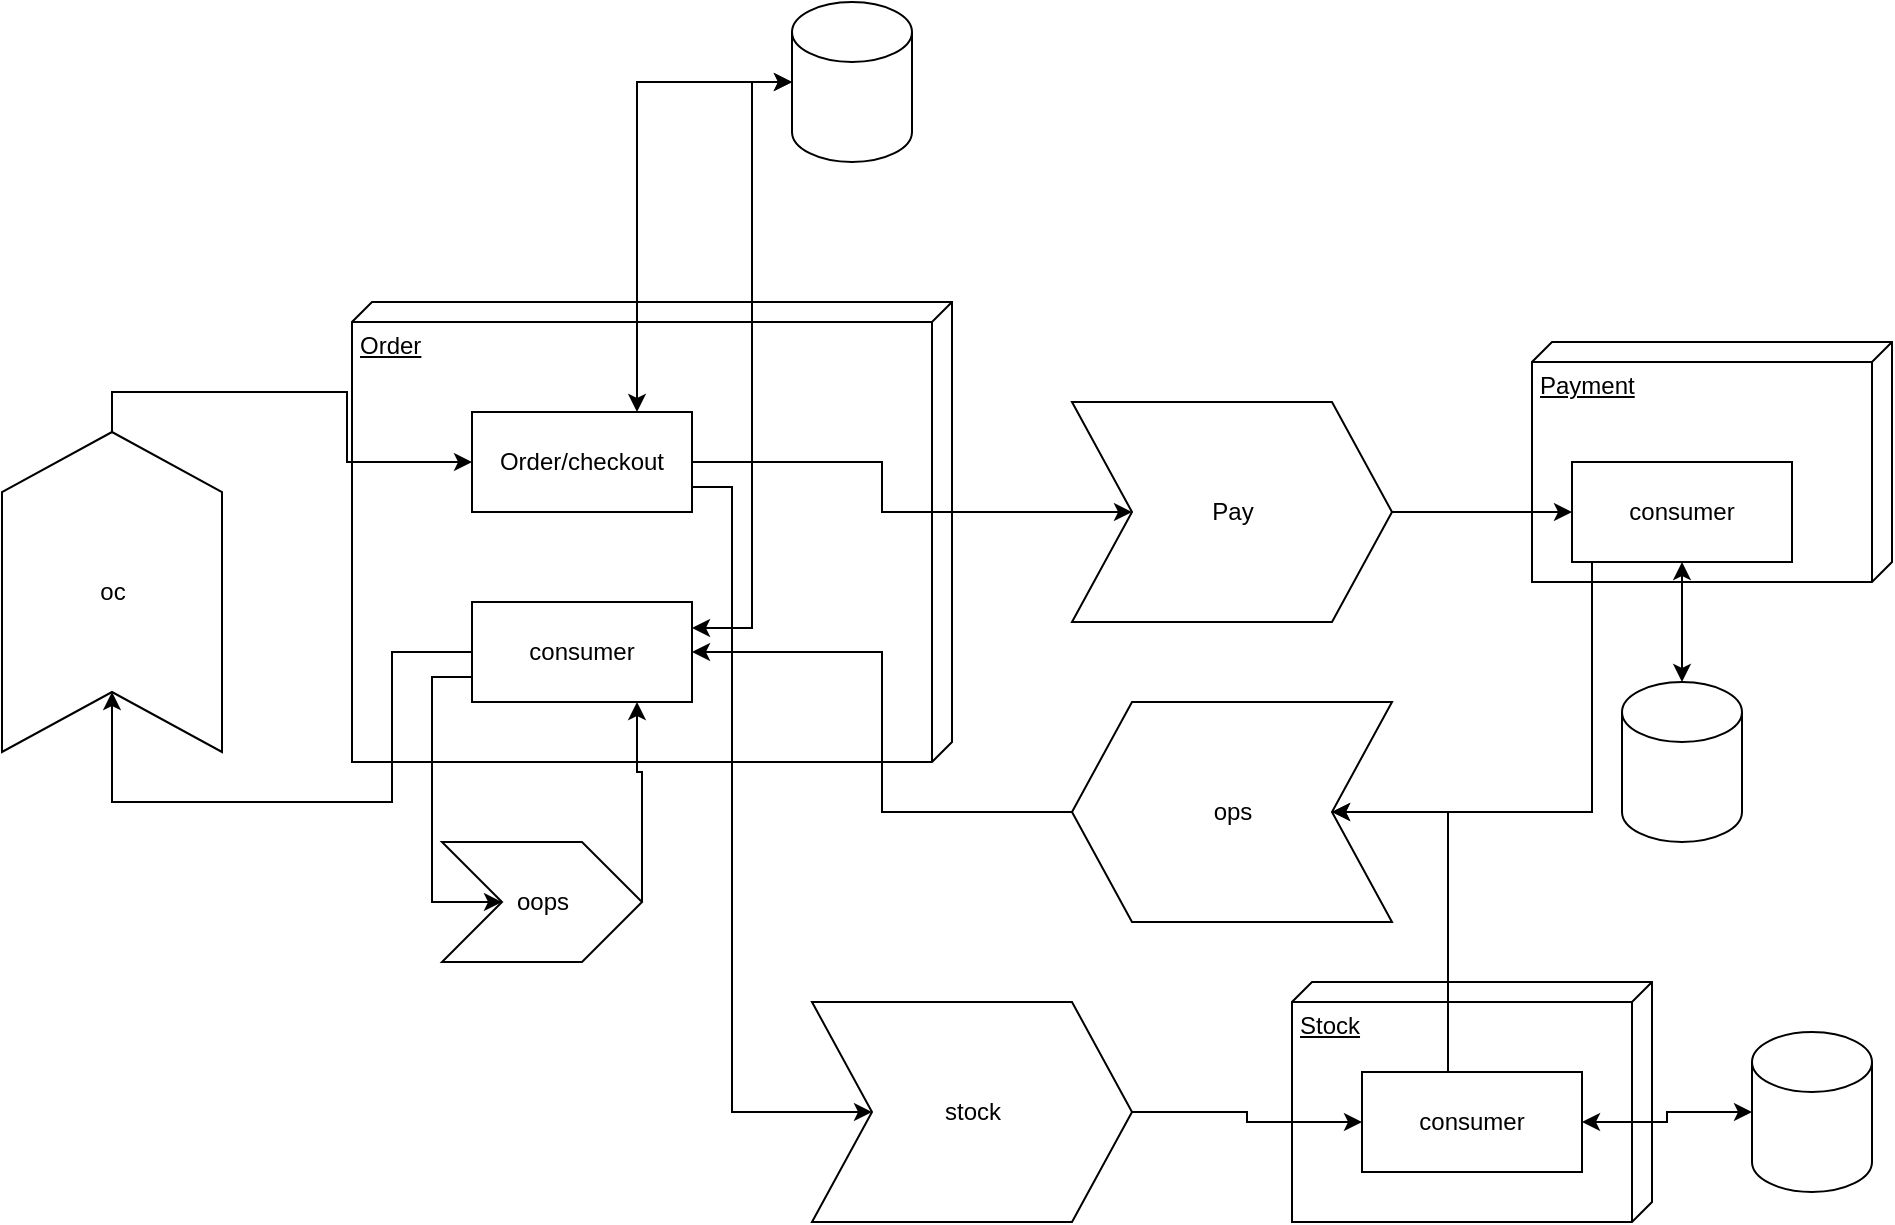 <mxfile version="21.3.2" type="device">
  <diagram id="C5RBs43oDa-KdzZeNtuy" name="Page-1">
    <mxGraphModel dx="1509" dy="808" grid="1" gridSize="10" guides="1" tooltips="1" connect="1" arrows="1" fold="1" page="1" pageScale="1" pageWidth="1169" pageHeight="827" math="0" shadow="0">
      <root>
        <mxCell id="WIyWlLk6GJQsqaUBKTNV-0" />
        <mxCell id="WIyWlLk6GJQsqaUBKTNV-1" parent="WIyWlLk6GJQsqaUBKTNV-0" />
        <mxCell id="HPBWSslRfqFjwyXkaJzj-9" value="" style="group" vertex="1" connectable="0" parent="WIyWlLk6GJQsqaUBKTNV-1">
          <mxGeometry x="755" y="560" width="180" height="120" as="geometry" />
        </mxCell>
        <mxCell id="HPBWSslRfqFjwyXkaJzj-4" value="Stock" style="verticalAlign=top;align=left;spacingTop=8;spacingLeft=2;spacingRight=12;shape=cube;size=10;direction=south;fontStyle=4;html=1;whiteSpace=wrap;" vertex="1" parent="HPBWSslRfqFjwyXkaJzj-9">
          <mxGeometry width="180" height="120" as="geometry" />
        </mxCell>
        <mxCell id="HPBWSslRfqFjwyXkaJzj-8" value="consumer" style="html=1;whiteSpace=wrap;" vertex="1" parent="HPBWSslRfqFjwyXkaJzj-9">
          <mxGeometry x="35" y="45" width="110" height="50" as="geometry" />
        </mxCell>
        <mxCell id="HPBWSslRfqFjwyXkaJzj-10" value="" style="group" vertex="1" connectable="0" parent="WIyWlLk6GJQsqaUBKTNV-1">
          <mxGeometry x="875" y="240" width="180" height="120" as="geometry" />
        </mxCell>
        <mxCell id="HPBWSslRfqFjwyXkaJzj-3" value="Payment" style="verticalAlign=top;align=left;spacingTop=8;spacingLeft=2;spacingRight=12;shape=cube;size=10;direction=south;fontStyle=4;html=1;whiteSpace=wrap;" vertex="1" parent="HPBWSslRfqFjwyXkaJzj-10">
          <mxGeometry width="180" height="120" as="geometry" />
        </mxCell>
        <mxCell id="HPBWSslRfqFjwyXkaJzj-7" value="consumer" style="html=1;whiteSpace=wrap;" vertex="1" parent="HPBWSslRfqFjwyXkaJzj-10">
          <mxGeometry x="20" y="60" width="110" height="50" as="geometry" />
        </mxCell>
        <mxCell id="HPBWSslRfqFjwyXkaJzj-11" value="" style="group" vertex="1" connectable="0" parent="WIyWlLk6GJQsqaUBKTNV-1">
          <mxGeometry x="285" y="220" width="300" height="230" as="geometry" />
        </mxCell>
        <mxCell id="HPBWSslRfqFjwyXkaJzj-2" value="Order" style="verticalAlign=top;align=left;spacingTop=8;spacingLeft=2;spacingRight=12;shape=cube;size=10;direction=south;fontStyle=4;html=1;whiteSpace=wrap;" vertex="1" parent="HPBWSslRfqFjwyXkaJzj-11">
          <mxGeometry width="300" height="230" as="geometry" />
        </mxCell>
        <mxCell id="HPBWSslRfqFjwyXkaJzj-5" value="Order/checkout" style="html=1;whiteSpace=wrap;" vertex="1" parent="HPBWSslRfqFjwyXkaJzj-11">
          <mxGeometry x="60" y="55" width="110" height="50" as="geometry" />
        </mxCell>
        <mxCell id="HPBWSslRfqFjwyXkaJzj-6" value="consumer" style="html=1;whiteSpace=wrap;" vertex="1" parent="HPBWSslRfqFjwyXkaJzj-11">
          <mxGeometry x="60" y="150" width="110" height="50" as="geometry" />
        </mxCell>
        <mxCell id="HPBWSslRfqFjwyXkaJzj-13" style="edgeStyle=orthogonalEdgeStyle;rounded=0;orthogonalLoop=1;jettySize=auto;html=1;entryX=1;entryY=0.25;entryDx=0;entryDy=0;startArrow=classic;startFill=1;" edge="1" parent="WIyWlLk6GJQsqaUBKTNV-1" source="HPBWSslRfqFjwyXkaJzj-12" target="HPBWSslRfqFjwyXkaJzj-6">
          <mxGeometry relative="1" as="geometry">
            <Array as="points">
              <mxPoint x="485" y="110" />
              <mxPoint x="485" y="383" />
              <mxPoint x="455" y="383" />
            </Array>
          </mxGeometry>
        </mxCell>
        <mxCell id="HPBWSslRfqFjwyXkaJzj-12" value="" style="shape=cylinder3;whiteSpace=wrap;html=1;boundedLbl=1;backgroundOutline=1;size=15;" vertex="1" parent="WIyWlLk6GJQsqaUBKTNV-1">
          <mxGeometry x="505" y="70" width="60" height="80" as="geometry" />
        </mxCell>
        <mxCell id="HPBWSslRfqFjwyXkaJzj-15" value="" style="shape=cylinder3;whiteSpace=wrap;html=1;boundedLbl=1;backgroundOutline=1;size=15;" vertex="1" parent="WIyWlLk6GJQsqaUBKTNV-1">
          <mxGeometry x="985" y="585" width="60" height="80" as="geometry" />
        </mxCell>
        <mxCell id="HPBWSslRfqFjwyXkaJzj-16" style="edgeStyle=orthogonalEdgeStyle;rounded=0;orthogonalLoop=1;jettySize=auto;html=1;entryX=0.5;entryY=1;entryDx=0;entryDy=0;startArrow=classic;startFill=1;" edge="1" parent="WIyWlLk6GJQsqaUBKTNV-1" source="HPBWSslRfqFjwyXkaJzj-17" target="HPBWSslRfqFjwyXkaJzj-7">
          <mxGeometry relative="1" as="geometry">
            <mxPoint x="955" y="390" as="targetPoint" />
          </mxGeometry>
        </mxCell>
        <mxCell id="HPBWSslRfqFjwyXkaJzj-17" value="" style="shape=cylinder3;whiteSpace=wrap;html=1;boundedLbl=1;backgroundOutline=1;size=15;" vertex="1" parent="WIyWlLk6GJQsqaUBKTNV-1">
          <mxGeometry x="920" y="410" width="60" height="80" as="geometry" />
        </mxCell>
        <mxCell id="HPBWSslRfqFjwyXkaJzj-18" style="edgeStyle=orthogonalEdgeStyle;rounded=0;orthogonalLoop=1;jettySize=auto;html=1;exitX=0.75;exitY=0;exitDx=0;exitDy=0;entryX=0;entryY=0.5;entryDx=0;entryDy=0;entryPerimeter=0;startArrow=classic;startFill=1;" edge="1" parent="WIyWlLk6GJQsqaUBKTNV-1" source="HPBWSslRfqFjwyXkaJzj-5" target="HPBWSslRfqFjwyXkaJzj-12">
          <mxGeometry relative="1" as="geometry" />
        </mxCell>
        <mxCell id="HPBWSslRfqFjwyXkaJzj-21" style="edgeStyle=orthogonalEdgeStyle;rounded=0;orthogonalLoop=1;jettySize=auto;html=1;exitX=1;exitY=0.5;exitDx=0;exitDy=0;exitPerimeter=0;entryX=0;entryY=0.5;entryDx=0;entryDy=0;" edge="1" parent="WIyWlLk6GJQsqaUBKTNV-1" source="HPBWSslRfqFjwyXkaJzj-19" target="HPBWSslRfqFjwyXkaJzj-7">
          <mxGeometry relative="1" as="geometry" />
        </mxCell>
        <mxCell id="HPBWSslRfqFjwyXkaJzj-19" value="Pay" style="html=1;shadow=0;dashed=0;align=center;verticalAlign=middle;shape=mxgraph.arrows2.arrow;dy=0;dx=30;notch=30;" vertex="1" parent="WIyWlLk6GJQsqaUBKTNV-1">
          <mxGeometry x="645" y="270" width="160" height="110" as="geometry" />
        </mxCell>
        <mxCell id="HPBWSslRfqFjwyXkaJzj-20" style="edgeStyle=orthogonalEdgeStyle;rounded=0;orthogonalLoop=1;jettySize=auto;html=1;exitX=1;exitY=0.5;exitDx=0;exitDy=0;entryX=0;entryY=0.5;entryDx=30;entryDy=0;entryPerimeter=0;" edge="1" parent="WIyWlLk6GJQsqaUBKTNV-1" source="HPBWSslRfqFjwyXkaJzj-5" target="HPBWSslRfqFjwyXkaJzj-19">
          <mxGeometry relative="1" as="geometry" />
        </mxCell>
        <mxCell id="HPBWSslRfqFjwyXkaJzj-26" style="edgeStyle=orthogonalEdgeStyle;rounded=0;orthogonalLoop=1;jettySize=auto;html=1;exitX=1;exitY=0.5;exitDx=0;exitDy=0;exitPerimeter=0;entryX=1;entryY=0.5;entryDx=0;entryDy=0;" edge="1" parent="WIyWlLk6GJQsqaUBKTNV-1" source="HPBWSslRfqFjwyXkaJzj-23" target="HPBWSslRfqFjwyXkaJzj-6">
          <mxGeometry relative="1" as="geometry" />
        </mxCell>
        <mxCell id="HPBWSslRfqFjwyXkaJzj-23" value="ops" style="html=1;shadow=0;dashed=0;align=center;verticalAlign=middle;shape=mxgraph.arrows2.arrow;dy=0;dx=30;notch=30;direction=west;" vertex="1" parent="WIyWlLk6GJQsqaUBKTNV-1">
          <mxGeometry x="645" y="420" width="160" height="110" as="geometry" />
        </mxCell>
        <mxCell id="HPBWSslRfqFjwyXkaJzj-24" style="edgeStyle=orthogonalEdgeStyle;rounded=0;orthogonalLoop=1;jettySize=auto;html=1;exitX=0.25;exitY=1;exitDx=0;exitDy=0;entryX=0;entryY=0.5;entryDx=30;entryDy=0;entryPerimeter=0;" edge="1" parent="WIyWlLk6GJQsqaUBKTNV-1" source="HPBWSslRfqFjwyXkaJzj-7" target="HPBWSslRfqFjwyXkaJzj-23">
          <mxGeometry relative="1" as="geometry">
            <Array as="points">
              <mxPoint x="905" y="350" />
              <mxPoint x="905" y="475" />
            </Array>
          </mxGeometry>
        </mxCell>
        <mxCell id="HPBWSslRfqFjwyXkaJzj-25" style="edgeStyle=orthogonalEdgeStyle;rounded=0;orthogonalLoop=1;jettySize=auto;html=1;exitX=0.75;exitY=0;exitDx=0;exitDy=0;entryX=0;entryY=0.5;entryDx=30;entryDy=0;entryPerimeter=0;" edge="1" parent="WIyWlLk6GJQsqaUBKTNV-1" source="HPBWSslRfqFjwyXkaJzj-8" target="HPBWSslRfqFjwyXkaJzj-23">
          <mxGeometry relative="1" as="geometry">
            <Array as="points">
              <mxPoint x="833" y="475" />
            </Array>
          </mxGeometry>
        </mxCell>
        <mxCell id="HPBWSslRfqFjwyXkaJzj-30" style="edgeStyle=orthogonalEdgeStyle;rounded=0;orthogonalLoop=1;jettySize=auto;html=1;exitX=1;exitY=0.5;exitDx=0;exitDy=0;exitPerimeter=0;entryX=0;entryY=0.5;entryDx=0;entryDy=0;" edge="1" parent="WIyWlLk6GJQsqaUBKTNV-1" source="HPBWSslRfqFjwyXkaJzj-27" target="HPBWSslRfqFjwyXkaJzj-5">
          <mxGeometry relative="1" as="geometry" />
        </mxCell>
        <mxCell id="HPBWSslRfqFjwyXkaJzj-27" value="oc" style="html=1;shadow=0;dashed=0;align=center;verticalAlign=middle;shape=mxgraph.arrows2.arrow;dy=0;dx=30;notch=30;direction=north;" vertex="1" parent="WIyWlLk6GJQsqaUBKTNV-1">
          <mxGeometry x="110" y="285" width="110" height="160" as="geometry" />
        </mxCell>
        <mxCell id="HPBWSslRfqFjwyXkaJzj-32" style="edgeStyle=orthogonalEdgeStyle;rounded=0;orthogonalLoop=1;jettySize=auto;html=1;exitX=1;exitY=0.5;exitDx=0;exitDy=0;exitPerimeter=0;entryX=0;entryY=0.5;entryDx=0;entryDy=0;" edge="1" parent="WIyWlLk6GJQsqaUBKTNV-1" source="HPBWSslRfqFjwyXkaJzj-28" target="HPBWSslRfqFjwyXkaJzj-8">
          <mxGeometry relative="1" as="geometry" />
        </mxCell>
        <mxCell id="HPBWSslRfqFjwyXkaJzj-28" value="stock" style="html=1;shadow=0;dashed=0;align=center;verticalAlign=middle;shape=mxgraph.arrows2.arrow;dy=0;dx=30;notch=30;direction=east;" vertex="1" parent="WIyWlLk6GJQsqaUBKTNV-1">
          <mxGeometry x="515" y="570" width="160" height="110" as="geometry" />
        </mxCell>
        <mxCell id="HPBWSslRfqFjwyXkaJzj-29" style="edgeStyle=orthogonalEdgeStyle;rounded=0;orthogonalLoop=1;jettySize=auto;html=1;exitX=0;exitY=0.5;exitDx=0;exitDy=0;entryX=0;entryY=0.5;entryDx=30;entryDy=0;entryPerimeter=0;" edge="1" parent="WIyWlLk6GJQsqaUBKTNV-1" source="HPBWSslRfqFjwyXkaJzj-6" target="HPBWSslRfqFjwyXkaJzj-27">
          <mxGeometry relative="1" as="geometry">
            <Array as="points">
              <mxPoint x="305" y="395" />
              <mxPoint x="305" y="470" />
              <mxPoint x="165" y="470" />
            </Array>
          </mxGeometry>
        </mxCell>
        <mxCell id="HPBWSslRfqFjwyXkaJzj-31" style="edgeStyle=orthogonalEdgeStyle;rounded=0;orthogonalLoop=1;jettySize=auto;html=1;exitX=1;exitY=0.75;exitDx=0;exitDy=0;entryX=0;entryY=0.5;entryDx=30;entryDy=0;entryPerimeter=0;" edge="1" parent="WIyWlLk6GJQsqaUBKTNV-1" source="HPBWSslRfqFjwyXkaJzj-5" target="HPBWSslRfqFjwyXkaJzj-28">
          <mxGeometry relative="1" as="geometry">
            <Array as="points">
              <mxPoint x="475" y="312" />
              <mxPoint x="475" y="625" />
            </Array>
          </mxGeometry>
        </mxCell>
        <mxCell id="HPBWSslRfqFjwyXkaJzj-33" style="edgeStyle=orthogonalEdgeStyle;rounded=0;orthogonalLoop=1;jettySize=auto;html=1;exitX=1;exitY=0.5;exitDx=0;exitDy=0;entryX=0;entryY=0.5;entryDx=0;entryDy=0;entryPerimeter=0;startArrow=classic;startFill=1;" edge="1" parent="WIyWlLk6GJQsqaUBKTNV-1" source="HPBWSslRfqFjwyXkaJzj-8" target="HPBWSslRfqFjwyXkaJzj-15">
          <mxGeometry relative="1" as="geometry" />
        </mxCell>
        <mxCell id="HPBWSslRfqFjwyXkaJzj-36" style="edgeStyle=orthogonalEdgeStyle;rounded=0;orthogonalLoop=1;jettySize=auto;html=1;exitX=1;exitY=0.5;exitDx=0;exitDy=0;exitPerimeter=0;entryX=0.75;entryY=1;entryDx=0;entryDy=0;" edge="1" parent="WIyWlLk6GJQsqaUBKTNV-1" source="HPBWSslRfqFjwyXkaJzj-34" target="HPBWSslRfqFjwyXkaJzj-6">
          <mxGeometry relative="1" as="geometry">
            <Array as="points">
              <mxPoint x="430" y="455" />
              <mxPoint x="428" y="455" />
            </Array>
          </mxGeometry>
        </mxCell>
        <mxCell id="HPBWSslRfqFjwyXkaJzj-34" value="oops" style="html=1;shadow=0;dashed=0;align=center;verticalAlign=middle;shape=mxgraph.arrows2.arrow;dy=0;dx=30;notch=30;" vertex="1" parent="WIyWlLk6GJQsqaUBKTNV-1">
          <mxGeometry x="330" y="490" width="100" height="60" as="geometry" />
        </mxCell>
        <mxCell id="HPBWSslRfqFjwyXkaJzj-35" style="edgeStyle=orthogonalEdgeStyle;rounded=0;orthogonalLoop=1;jettySize=auto;html=1;exitX=0;exitY=0.75;exitDx=0;exitDy=0;entryX=0;entryY=0.5;entryDx=30;entryDy=0;entryPerimeter=0;" edge="1" parent="WIyWlLk6GJQsqaUBKTNV-1" source="HPBWSslRfqFjwyXkaJzj-6" target="HPBWSslRfqFjwyXkaJzj-34">
          <mxGeometry relative="1" as="geometry">
            <Array as="points">
              <mxPoint x="325" y="407" />
              <mxPoint x="325" y="520" />
            </Array>
          </mxGeometry>
        </mxCell>
      </root>
    </mxGraphModel>
  </diagram>
</mxfile>
